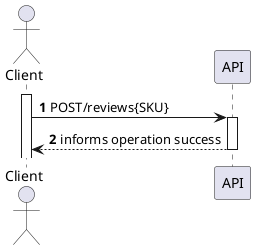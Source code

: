 @startuml
'https://plantuml.com/sequence-diagram

autoactivate on
autonumber

actor "Client" as Client
participant "API" as API

activate Client

Client -> API: POST/reviews{SKU}
API --> Client: informs operation success





@enduml